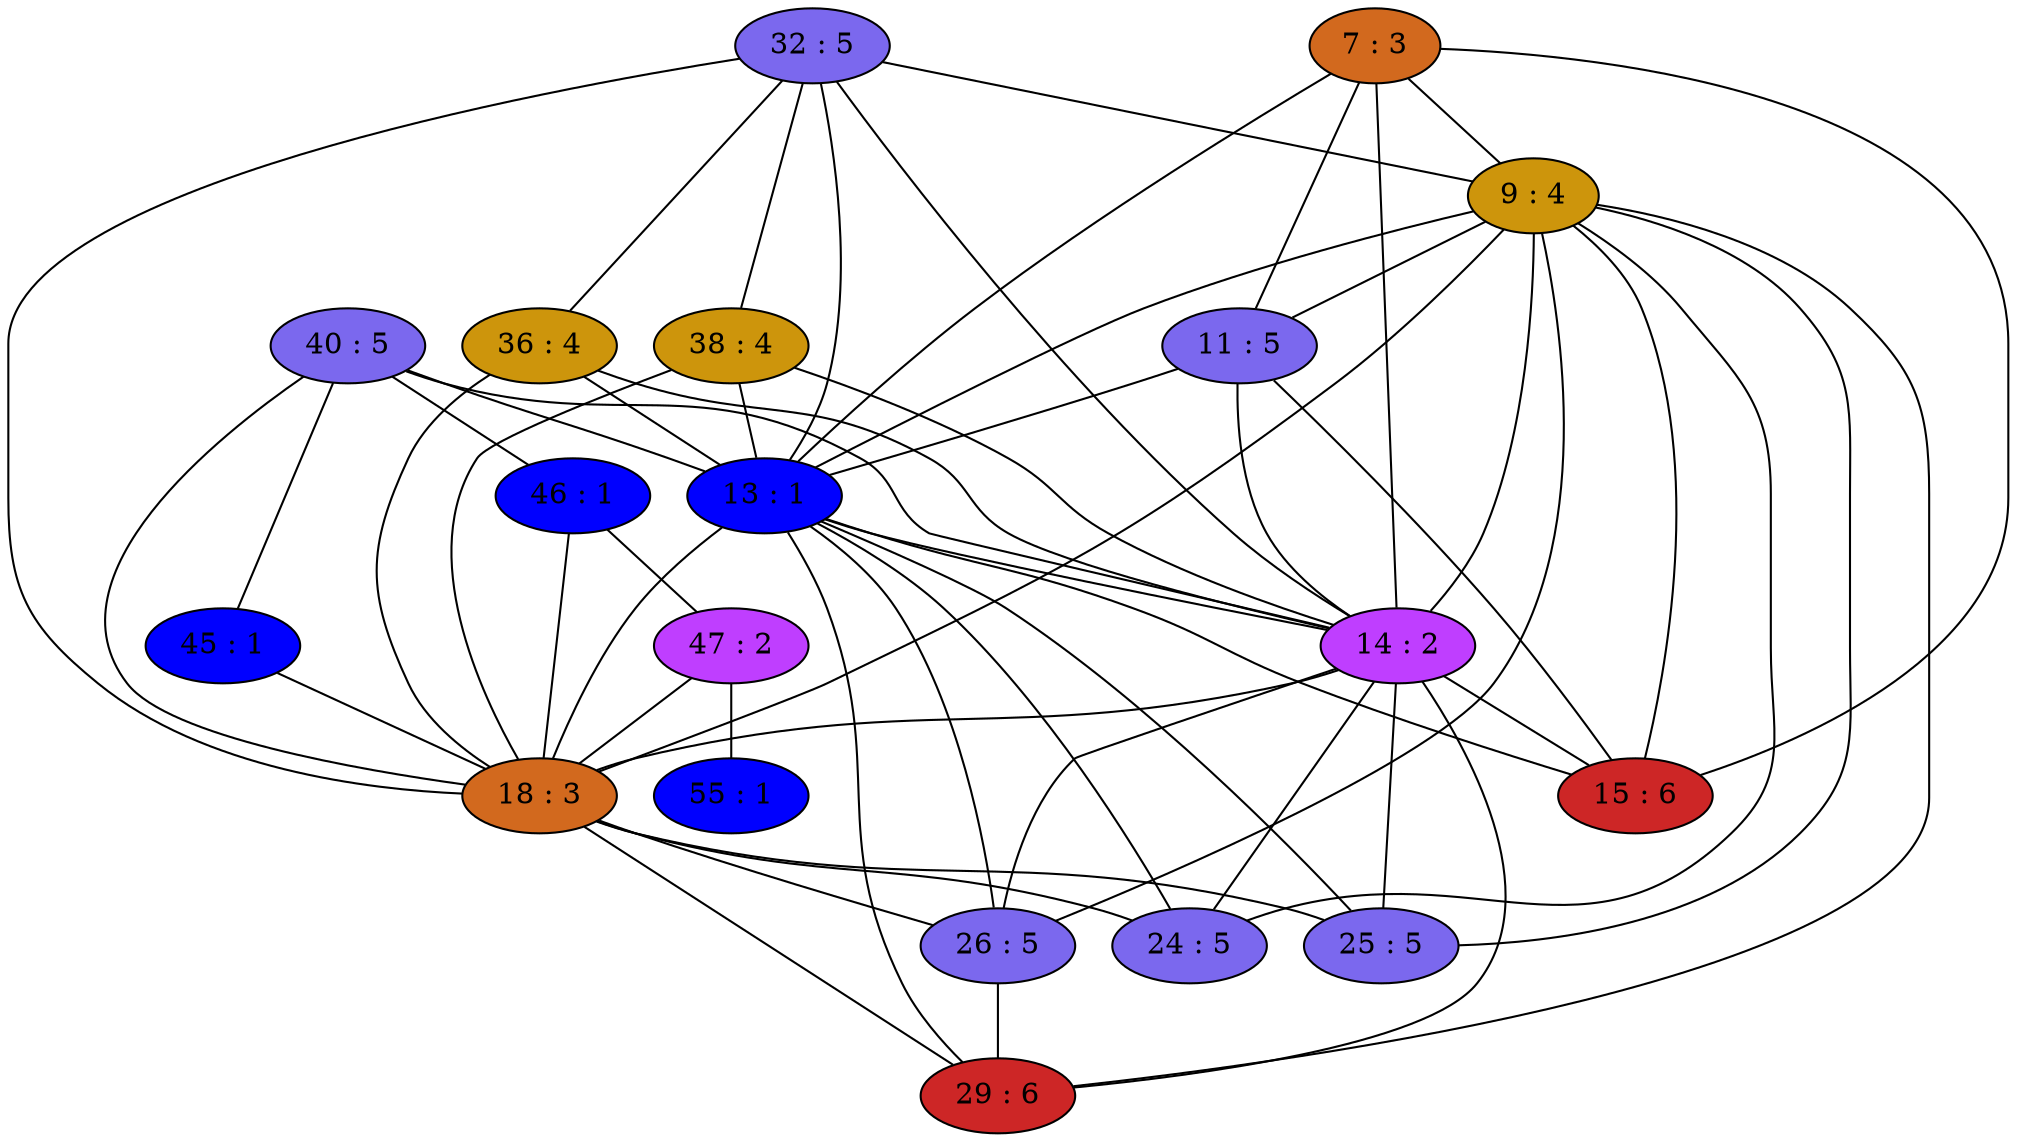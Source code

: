 strict graph {
32[label="32 : 5" style=filled fillcolor="mediumslateblue"];
32 -- 18
32 -- 36
32 -- 38
32 -- 9
32 -- 13
32 -- 14
36[label="36 : 4" style=filled fillcolor="darkgoldenrod3"];
36 -- 32
36 -- 18
36 -- 13
36 -- 14
38[label="38 : 4" style=filled fillcolor="darkgoldenrod3"];
38 -- 32
38 -- 18
38 -- 13
38 -- 14
7[label="7 : 3" style=filled fillcolor="chocolate"];
7 -- 9
7 -- 11
7 -- 13
7 -- 14
7 -- 15
40[label="40 : 5" style=filled fillcolor="mediumslateblue"];
40 -- 18
40 -- 45
40 -- 13
40 -- 46
40 -- 14
9[label="9 : 4" style=filled fillcolor="darkgoldenrod3"];
9 -- 32
9 -- 18
9 -- 7
9 -- 24
9 -- 25
9 -- 26
9 -- 11
9 -- 29
9 -- 13
9 -- 14
9 -- 15
11[label="11 : 5" style=filled fillcolor="mediumslateblue"];
11 -- 7
11 -- 9
11 -- 13
11 -- 14
11 -- 15
45[label="45 : 1" style=filled fillcolor="blue1"];
45 -- 18
45 -- 40
13[label="13 : 1" style=filled fillcolor="blue1"];
13 -- 32
13 -- 36
13 -- 38
13 -- 7
13 -- 40
13 -- 9
13 -- 11
13 -- 14
13 -- 15
13 -- 18
13 -- 24
13 -- 25
13 -- 26
13 -- 29
46[label="46 : 1" style=filled fillcolor="blue1"];
46 -- 18
46 -- 40
46 -- 47
14[label="14 : 2" style=filled fillcolor="darkorchid1"];
14 -- 32
14 -- 36
14 -- 38
14 -- 7
14 -- 40
14 -- 9
14 -- 11
14 -- 13
14 -- 15
14 -- 18
14 -- 24
14 -- 25
14 -- 26
14 -- 29
47[label="47 : 2" style=filled fillcolor="darkorchid1"];
47 -- 18
47 -- 55
47 -- 46
15[label="15 : 6" style=filled fillcolor="firebrick3"];
15 -- 7
15 -- 9
15 -- 11
15 -- 13
15 -- 14
18[label="18 : 3" style=filled fillcolor="chocolate"];
18 -- 32
18 -- 36
18 -- 38
18 -- 40
18 -- 9
18 -- 45
18 -- 13
18 -- 46
18 -- 14
18 -- 47
18 -- 24
18 -- 25
18 -- 26
18 -- 29
55[label="55 : 1" style=filled fillcolor="blue1"];
55 -- 47
24[label="24 : 5" style=filled fillcolor="mediumslateblue"];
24 -- 18
24 -- 9
24 -- 13
24 -- 14
25[label="25 : 5" style=filled fillcolor="mediumslateblue"];
25 -- 18
25 -- 9
25 -- 13
25 -- 14
26[label="26 : 5" style=filled fillcolor="mediumslateblue"];
26 -- 18
26 -- 9
26 -- 29
26 -- 13
26 -- 14
29[label="29 : 6" style=filled fillcolor="firebrick3"];
29 -- 18
29 -- 9
29 -- 26
29 -- 13
29 -- 14
}